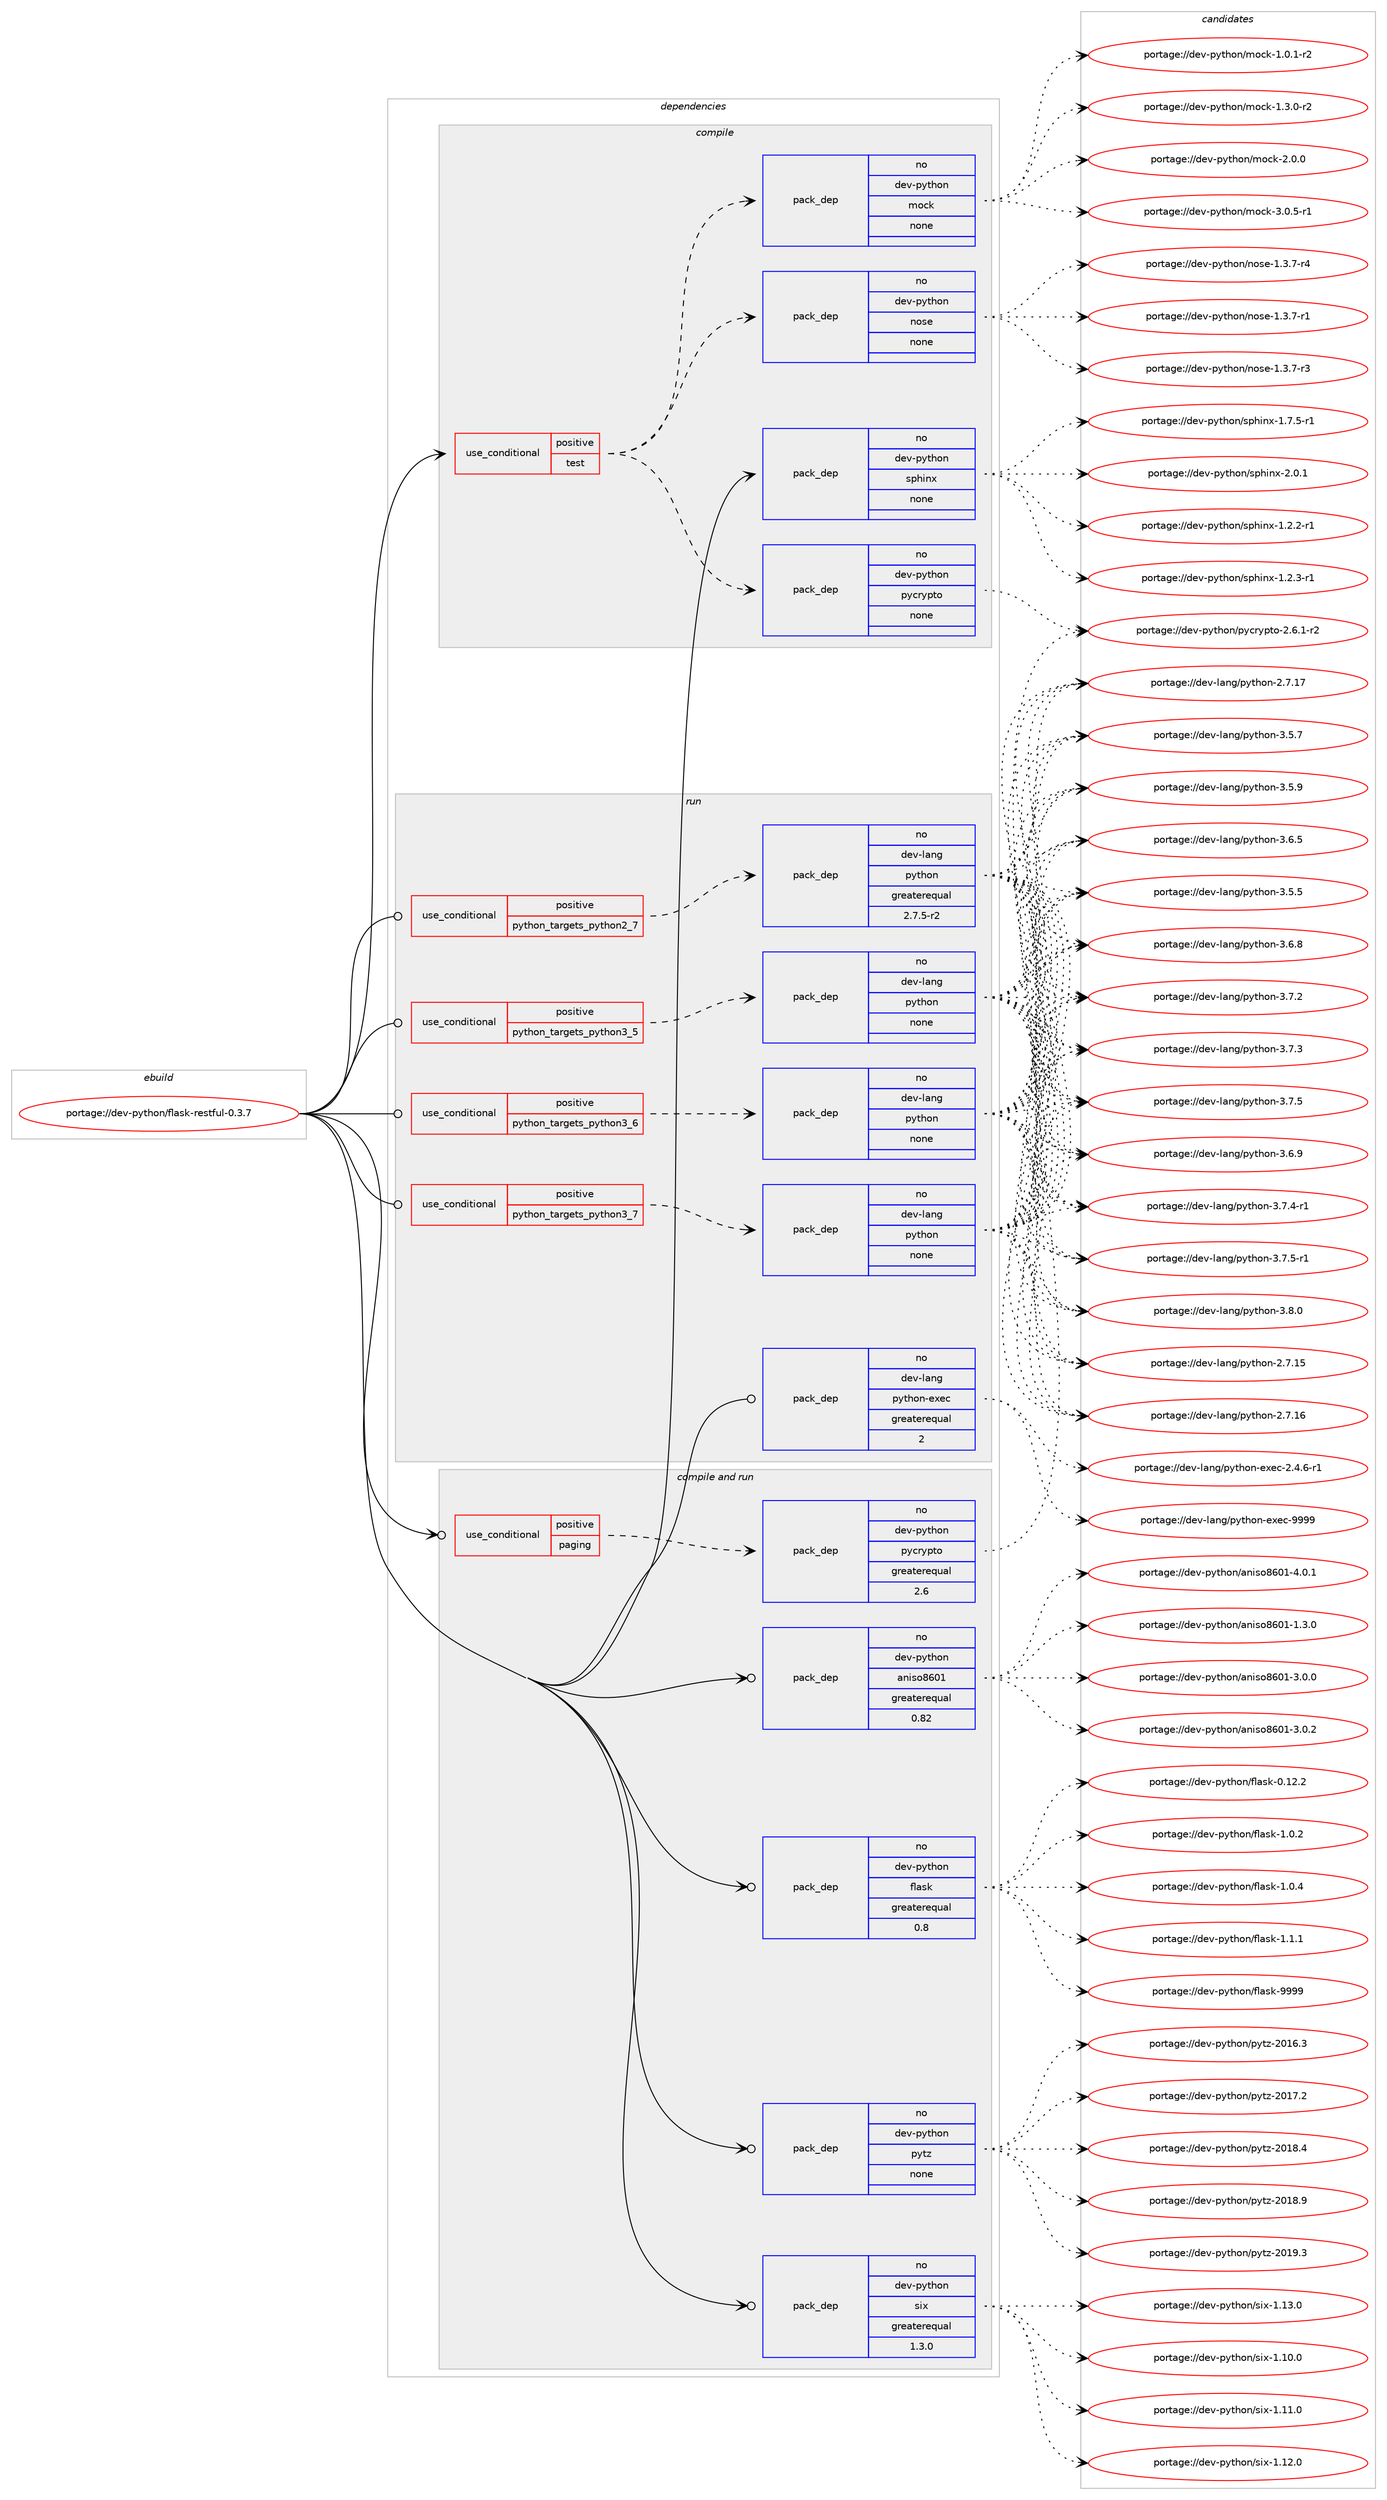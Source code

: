 digraph prolog {

# *************
# Graph options
# *************

newrank=true;
concentrate=true;
compound=true;
graph [rankdir=LR,fontname=Helvetica,fontsize=10,ranksep=1.5];#, ranksep=2.5, nodesep=0.2];
edge  [arrowhead=vee];
node  [fontname=Helvetica,fontsize=10];

# **********
# The ebuild
# **********

subgraph cluster_leftcol {
color=gray;
rank=same;
label=<<i>ebuild</i>>;
id [label="portage://dev-python/flask-restful-0.3.7", color=red, width=4, href="../dev-python/flask-restful-0.3.7.svg"];
}

# ****************
# The dependencies
# ****************

subgraph cluster_midcol {
color=gray;
label=<<i>dependencies</i>>;
subgraph cluster_compile {
fillcolor="#eeeeee";
style=filled;
label=<<i>compile</i>>;
subgraph cond28823 {
dependency140126 [label=<<TABLE BORDER="0" CELLBORDER="1" CELLSPACING="0" CELLPADDING="4"><TR><TD ROWSPAN="3" CELLPADDING="10">use_conditional</TD></TR><TR><TD>positive</TD></TR><TR><TD>test</TD></TR></TABLE>>, shape=none, color=red];
subgraph pack107985 {
dependency140127 [label=<<TABLE BORDER="0" CELLBORDER="1" CELLSPACING="0" CELLPADDING="4" WIDTH="220"><TR><TD ROWSPAN="6" CELLPADDING="30">pack_dep</TD></TR><TR><TD WIDTH="110">no</TD></TR><TR><TD>dev-python</TD></TR><TR><TD>mock</TD></TR><TR><TD>none</TD></TR><TR><TD></TD></TR></TABLE>>, shape=none, color=blue];
}
dependency140126:e -> dependency140127:w [weight=20,style="dashed",arrowhead="vee"];
subgraph pack107986 {
dependency140128 [label=<<TABLE BORDER="0" CELLBORDER="1" CELLSPACING="0" CELLPADDING="4" WIDTH="220"><TR><TD ROWSPAN="6" CELLPADDING="30">pack_dep</TD></TR><TR><TD WIDTH="110">no</TD></TR><TR><TD>dev-python</TD></TR><TR><TD>nose</TD></TR><TR><TD>none</TD></TR><TR><TD></TD></TR></TABLE>>, shape=none, color=blue];
}
dependency140126:e -> dependency140128:w [weight=20,style="dashed",arrowhead="vee"];
subgraph pack107987 {
dependency140129 [label=<<TABLE BORDER="0" CELLBORDER="1" CELLSPACING="0" CELLPADDING="4" WIDTH="220"><TR><TD ROWSPAN="6" CELLPADDING="30">pack_dep</TD></TR><TR><TD WIDTH="110">no</TD></TR><TR><TD>dev-python</TD></TR><TR><TD>pycrypto</TD></TR><TR><TD>none</TD></TR><TR><TD></TD></TR></TABLE>>, shape=none, color=blue];
}
dependency140126:e -> dependency140129:w [weight=20,style="dashed",arrowhead="vee"];
}
id:e -> dependency140126:w [weight=20,style="solid",arrowhead="vee"];
subgraph pack107988 {
dependency140130 [label=<<TABLE BORDER="0" CELLBORDER="1" CELLSPACING="0" CELLPADDING="4" WIDTH="220"><TR><TD ROWSPAN="6" CELLPADDING="30">pack_dep</TD></TR><TR><TD WIDTH="110">no</TD></TR><TR><TD>dev-python</TD></TR><TR><TD>sphinx</TD></TR><TR><TD>none</TD></TR><TR><TD></TD></TR></TABLE>>, shape=none, color=blue];
}
id:e -> dependency140130:w [weight=20,style="solid",arrowhead="vee"];
}
subgraph cluster_compileandrun {
fillcolor="#eeeeee";
style=filled;
label=<<i>compile and run</i>>;
subgraph cond28824 {
dependency140131 [label=<<TABLE BORDER="0" CELLBORDER="1" CELLSPACING="0" CELLPADDING="4"><TR><TD ROWSPAN="3" CELLPADDING="10">use_conditional</TD></TR><TR><TD>positive</TD></TR><TR><TD>paging</TD></TR></TABLE>>, shape=none, color=red];
subgraph pack107989 {
dependency140132 [label=<<TABLE BORDER="0" CELLBORDER="1" CELLSPACING="0" CELLPADDING="4" WIDTH="220"><TR><TD ROWSPAN="6" CELLPADDING="30">pack_dep</TD></TR><TR><TD WIDTH="110">no</TD></TR><TR><TD>dev-python</TD></TR><TR><TD>pycrypto</TD></TR><TR><TD>greaterequal</TD></TR><TR><TD>2.6</TD></TR></TABLE>>, shape=none, color=blue];
}
dependency140131:e -> dependency140132:w [weight=20,style="dashed",arrowhead="vee"];
}
id:e -> dependency140131:w [weight=20,style="solid",arrowhead="odotvee"];
subgraph pack107990 {
dependency140133 [label=<<TABLE BORDER="0" CELLBORDER="1" CELLSPACING="0" CELLPADDING="4" WIDTH="220"><TR><TD ROWSPAN="6" CELLPADDING="30">pack_dep</TD></TR><TR><TD WIDTH="110">no</TD></TR><TR><TD>dev-python</TD></TR><TR><TD>aniso8601</TD></TR><TR><TD>greaterequal</TD></TR><TR><TD>0.82</TD></TR></TABLE>>, shape=none, color=blue];
}
id:e -> dependency140133:w [weight=20,style="solid",arrowhead="odotvee"];
subgraph pack107991 {
dependency140134 [label=<<TABLE BORDER="0" CELLBORDER="1" CELLSPACING="0" CELLPADDING="4" WIDTH="220"><TR><TD ROWSPAN="6" CELLPADDING="30">pack_dep</TD></TR><TR><TD WIDTH="110">no</TD></TR><TR><TD>dev-python</TD></TR><TR><TD>flask</TD></TR><TR><TD>greaterequal</TD></TR><TR><TD>0.8</TD></TR></TABLE>>, shape=none, color=blue];
}
id:e -> dependency140134:w [weight=20,style="solid",arrowhead="odotvee"];
subgraph pack107992 {
dependency140135 [label=<<TABLE BORDER="0" CELLBORDER="1" CELLSPACING="0" CELLPADDING="4" WIDTH="220"><TR><TD ROWSPAN="6" CELLPADDING="30">pack_dep</TD></TR><TR><TD WIDTH="110">no</TD></TR><TR><TD>dev-python</TD></TR><TR><TD>pytz</TD></TR><TR><TD>none</TD></TR><TR><TD></TD></TR></TABLE>>, shape=none, color=blue];
}
id:e -> dependency140135:w [weight=20,style="solid",arrowhead="odotvee"];
subgraph pack107993 {
dependency140136 [label=<<TABLE BORDER="0" CELLBORDER="1" CELLSPACING="0" CELLPADDING="4" WIDTH="220"><TR><TD ROWSPAN="6" CELLPADDING="30">pack_dep</TD></TR><TR><TD WIDTH="110">no</TD></TR><TR><TD>dev-python</TD></TR><TR><TD>six</TD></TR><TR><TD>greaterequal</TD></TR><TR><TD>1.3.0</TD></TR></TABLE>>, shape=none, color=blue];
}
id:e -> dependency140136:w [weight=20,style="solid",arrowhead="odotvee"];
}
subgraph cluster_run {
fillcolor="#eeeeee";
style=filled;
label=<<i>run</i>>;
subgraph cond28825 {
dependency140137 [label=<<TABLE BORDER="0" CELLBORDER="1" CELLSPACING="0" CELLPADDING="4"><TR><TD ROWSPAN="3" CELLPADDING="10">use_conditional</TD></TR><TR><TD>positive</TD></TR><TR><TD>python_targets_python2_7</TD></TR></TABLE>>, shape=none, color=red];
subgraph pack107994 {
dependency140138 [label=<<TABLE BORDER="0" CELLBORDER="1" CELLSPACING="0" CELLPADDING="4" WIDTH="220"><TR><TD ROWSPAN="6" CELLPADDING="30">pack_dep</TD></TR><TR><TD WIDTH="110">no</TD></TR><TR><TD>dev-lang</TD></TR><TR><TD>python</TD></TR><TR><TD>greaterequal</TD></TR><TR><TD>2.7.5-r2</TD></TR></TABLE>>, shape=none, color=blue];
}
dependency140137:e -> dependency140138:w [weight=20,style="dashed",arrowhead="vee"];
}
id:e -> dependency140137:w [weight=20,style="solid",arrowhead="odot"];
subgraph cond28826 {
dependency140139 [label=<<TABLE BORDER="0" CELLBORDER="1" CELLSPACING="0" CELLPADDING="4"><TR><TD ROWSPAN="3" CELLPADDING="10">use_conditional</TD></TR><TR><TD>positive</TD></TR><TR><TD>python_targets_python3_5</TD></TR></TABLE>>, shape=none, color=red];
subgraph pack107995 {
dependency140140 [label=<<TABLE BORDER="0" CELLBORDER="1" CELLSPACING="0" CELLPADDING="4" WIDTH="220"><TR><TD ROWSPAN="6" CELLPADDING="30">pack_dep</TD></TR><TR><TD WIDTH="110">no</TD></TR><TR><TD>dev-lang</TD></TR><TR><TD>python</TD></TR><TR><TD>none</TD></TR><TR><TD></TD></TR></TABLE>>, shape=none, color=blue];
}
dependency140139:e -> dependency140140:w [weight=20,style="dashed",arrowhead="vee"];
}
id:e -> dependency140139:w [weight=20,style="solid",arrowhead="odot"];
subgraph cond28827 {
dependency140141 [label=<<TABLE BORDER="0" CELLBORDER="1" CELLSPACING="0" CELLPADDING="4"><TR><TD ROWSPAN="3" CELLPADDING="10">use_conditional</TD></TR><TR><TD>positive</TD></TR><TR><TD>python_targets_python3_6</TD></TR></TABLE>>, shape=none, color=red];
subgraph pack107996 {
dependency140142 [label=<<TABLE BORDER="0" CELLBORDER="1" CELLSPACING="0" CELLPADDING="4" WIDTH="220"><TR><TD ROWSPAN="6" CELLPADDING="30">pack_dep</TD></TR><TR><TD WIDTH="110">no</TD></TR><TR><TD>dev-lang</TD></TR><TR><TD>python</TD></TR><TR><TD>none</TD></TR><TR><TD></TD></TR></TABLE>>, shape=none, color=blue];
}
dependency140141:e -> dependency140142:w [weight=20,style="dashed",arrowhead="vee"];
}
id:e -> dependency140141:w [weight=20,style="solid",arrowhead="odot"];
subgraph cond28828 {
dependency140143 [label=<<TABLE BORDER="0" CELLBORDER="1" CELLSPACING="0" CELLPADDING="4"><TR><TD ROWSPAN="3" CELLPADDING="10">use_conditional</TD></TR><TR><TD>positive</TD></TR><TR><TD>python_targets_python3_7</TD></TR></TABLE>>, shape=none, color=red];
subgraph pack107997 {
dependency140144 [label=<<TABLE BORDER="0" CELLBORDER="1" CELLSPACING="0" CELLPADDING="4" WIDTH="220"><TR><TD ROWSPAN="6" CELLPADDING="30">pack_dep</TD></TR><TR><TD WIDTH="110">no</TD></TR><TR><TD>dev-lang</TD></TR><TR><TD>python</TD></TR><TR><TD>none</TD></TR><TR><TD></TD></TR></TABLE>>, shape=none, color=blue];
}
dependency140143:e -> dependency140144:w [weight=20,style="dashed",arrowhead="vee"];
}
id:e -> dependency140143:w [weight=20,style="solid",arrowhead="odot"];
subgraph pack107998 {
dependency140145 [label=<<TABLE BORDER="0" CELLBORDER="1" CELLSPACING="0" CELLPADDING="4" WIDTH="220"><TR><TD ROWSPAN="6" CELLPADDING="30">pack_dep</TD></TR><TR><TD WIDTH="110">no</TD></TR><TR><TD>dev-lang</TD></TR><TR><TD>python-exec</TD></TR><TR><TD>greaterequal</TD></TR><TR><TD>2</TD></TR></TABLE>>, shape=none, color=blue];
}
id:e -> dependency140145:w [weight=20,style="solid",arrowhead="odot"];
}
}

# **************
# The candidates
# **************

subgraph cluster_choices {
rank=same;
color=gray;
label=<<i>candidates</i>>;

subgraph choice107985 {
color=black;
nodesep=1;
choiceportage1001011184511212111610411111047109111991074549464846494511450 [label="portage://dev-python/mock-1.0.1-r2", color=red, width=4,href="../dev-python/mock-1.0.1-r2.svg"];
choiceportage1001011184511212111610411111047109111991074549465146484511450 [label="portage://dev-python/mock-1.3.0-r2", color=red, width=4,href="../dev-python/mock-1.3.0-r2.svg"];
choiceportage100101118451121211161041111104710911199107455046484648 [label="portage://dev-python/mock-2.0.0", color=red, width=4,href="../dev-python/mock-2.0.0.svg"];
choiceportage1001011184511212111610411111047109111991074551464846534511449 [label="portage://dev-python/mock-3.0.5-r1", color=red, width=4,href="../dev-python/mock-3.0.5-r1.svg"];
dependency140127:e -> choiceportage1001011184511212111610411111047109111991074549464846494511450:w [style=dotted,weight="100"];
dependency140127:e -> choiceportage1001011184511212111610411111047109111991074549465146484511450:w [style=dotted,weight="100"];
dependency140127:e -> choiceportage100101118451121211161041111104710911199107455046484648:w [style=dotted,weight="100"];
dependency140127:e -> choiceportage1001011184511212111610411111047109111991074551464846534511449:w [style=dotted,weight="100"];
}
subgraph choice107986 {
color=black;
nodesep=1;
choiceportage10010111845112121116104111110471101111151014549465146554511449 [label="portage://dev-python/nose-1.3.7-r1", color=red, width=4,href="../dev-python/nose-1.3.7-r1.svg"];
choiceportage10010111845112121116104111110471101111151014549465146554511451 [label="portage://dev-python/nose-1.3.7-r3", color=red, width=4,href="../dev-python/nose-1.3.7-r3.svg"];
choiceportage10010111845112121116104111110471101111151014549465146554511452 [label="portage://dev-python/nose-1.3.7-r4", color=red, width=4,href="../dev-python/nose-1.3.7-r4.svg"];
dependency140128:e -> choiceportage10010111845112121116104111110471101111151014549465146554511449:w [style=dotted,weight="100"];
dependency140128:e -> choiceportage10010111845112121116104111110471101111151014549465146554511451:w [style=dotted,weight="100"];
dependency140128:e -> choiceportage10010111845112121116104111110471101111151014549465146554511452:w [style=dotted,weight="100"];
}
subgraph choice107987 {
color=black;
nodesep=1;
choiceportage1001011184511212111610411111047112121991141211121161114550465446494511450 [label="portage://dev-python/pycrypto-2.6.1-r2", color=red, width=4,href="../dev-python/pycrypto-2.6.1-r2.svg"];
dependency140129:e -> choiceportage1001011184511212111610411111047112121991141211121161114550465446494511450:w [style=dotted,weight="100"];
}
subgraph choice107988 {
color=black;
nodesep=1;
choiceportage10010111845112121116104111110471151121041051101204549465046504511449 [label="portage://dev-python/sphinx-1.2.2-r1", color=red, width=4,href="../dev-python/sphinx-1.2.2-r1.svg"];
choiceportage10010111845112121116104111110471151121041051101204549465046514511449 [label="portage://dev-python/sphinx-1.2.3-r1", color=red, width=4,href="../dev-python/sphinx-1.2.3-r1.svg"];
choiceportage10010111845112121116104111110471151121041051101204549465546534511449 [label="portage://dev-python/sphinx-1.7.5-r1", color=red, width=4,href="../dev-python/sphinx-1.7.5-r1.svg"];
choiceportage1001011184511212111610411111047115112104105110120455046484649 [label="portage://dev-python/sphinx-2.0.1", color=red, width=4,href="../dev-python/sphinx-2.0.1.svg"];
dependency140130:e -> choiceportage10010111845112121116104111110471151121041051101204549465046504511449:w [style=dotted,weight="100"];
dependency140130:e -> choiceportage10010111845112121116104111110471151121041051101204549465046514511449:w [style=dotted,weight="100"];
dependency140130:e -> choiceportage10010111845112121116104111110471151121041051101204549465546534511449:w [style=dotted,weight="100"];
dependency140130:e -> choiceportage1001011184511212111610411111047115112104105110120455046484649:w [style=dotted,weight="100"];
}
subgraph choice107989 {
color=black;
nodesep=1;
choiceportage1001011184511212111610411111047112121991141211121161114550465446494511450 [label="portage://dev-python/pycrypto-2.6.1-r2", color=red, width=4,href="../dev-python/pycrypto-2.6.1-r2.svg"];
dependency140132:e -> choiceportage1001011184511212111610411111047112121991141211121161114550465446494511450:w [style=dotted,weight="100"];
}
subgraph choice107990 {
color=black;
nodesep=1;
choiceportage10010111845112121116104111110479711010511511156544849454946514648 [label="portage://dev-python/aniso8601-1.3.0", color=red, width=4,href="../dev-python/aniso8601-1.3.0.svg"];
choiceportage10010111845112121116104111110479711010511511156544849455146484648 [label="portage://dev-python/aniso8601-3.0.0", color=red, width=4,href="../dev-python/aniso8601-3.0.0.svg"];
choiceportage10010111845112121116104111110479711010511511156544849455146484650 [label="portage://dev-python/aniso8601-3.0.2", color=red, width=4,href="../dev-python/aniso8601-3.0.2.svg"];
choiceportage10010111845112121116104111110479711010511511156544849455246484649 [label="portage://dev-python/aniso8601-4.0.1", color=red, width=4,href="../dev-python/aniso8601-4.0.1.svg"];
dependency140133:e -> choiceportage10010111845112121116104111110479711010511511156544849454946514648:w [style=dotted,weight="100"];
dependency140133:e -> choiceportage10010111845112121116104111110479711010511511156544849455146484648:w [style=dotted,weight="100"];
dependency140133:e -> choiceportage10010111845112121116104111110479711010511511156544849455146484650:w [style=dotted,weight="100"];
dependency140133:e -> choiceportage10010111845112121116104111110479711010511511156544849455246484649:w [style=dotted,weight="100"];
}
subgraph choice107991 {
color=black;
nodesep=1;
choiceportage10010111845112121116104111110471021089711510745484649504650 [label="portage://dev-python/flask-0.12.2", color=red, width=4,href="../dev-python/flask-0.12.2.svg"];
choiceportage100101118451121211161041111104710210897115107454946484650 [label="portage://dev-python/flask-1.0.2", color=red, width=4,href="../dev-python/flask-1.0.2.svg"];
choiceportage100101118451121211161041111104710210897115107454946484652 [label="portage://dev-python/flask-1.0.4", color=red, width=4,href="../dev-python/flask-1.0.4.svg"];
choiceportage100101118451121211161041111104710210897115107454946494649 [label="portage://dev-python/flask-1.1.1", color=red, width=4,href="../dev-python/flask-1.1.1.svg"];
choiceportage1001011184511212111610411111047102108971151074557575757 [label="portage://dev-python/flask-9999", color=red, width=4,href="../dev-python/flask-9999.svg"];
dependency140134:e -> choiceportage10010111845112121116104111110471021089711510745484649504650:w [style=dotted,weight="100"];
dependency140134:e -> choiceportage100101118451121211161041111104710210897115107454946484650:w [style=dotted,weight="100"];
dependency140134:e -> choiceportage100101118451121211161041111104710210897115107454946484652:w [style=dotted,weight="100"];
dependency140134:e -> choiceportage100101118451121211161041111104710210897115107454946494649:w [style=dotted,weight="100"];
dependency140134:e -> choiceportage1001011184511212111610411111047102108971151074557575757:w [style=dotted,weight="100"];
}
subgraph choice107992 {
color=black;
nodesep=1;
choiceportage100101118451121211161041111104711212111612245504849544651 [label="portage://dev-python/pytz-2016.3", color=red, width=4,href="../dev-python/pytz-2016.3.svg"];
choiceportage100101118451121211161041111104711212111612245504849554650 [label="portage://dev-python/pytz-2017.2", color=red, width=4,href="../dev-python/pytz-2017.2.svg"];
choiceportage100101118451121211161041111104711212111612245504849564652 [label="portage://dev-python/pytz-2018.4", color=red, width=4,href="../dev-python/pytz-2018.4.svg"];
choiceportage100101118451121211161041111104711212111612245504849564657 [label="portage://dev-python/pytz-2018.9", color=red, width=4,href="../dev-python/pytz-2018.9.svg"];
choiceportage100101118451121211161041111104711212111612245504849574651 [label="portage://dev-python/pytz-2019.3", color=red, width=4,href="../dev-python/pytz-2019.3.svg"];
dependency140135:e -> choiceportage100101118451121211161041111104711212111612245504849544651:w [style=dotted,weight="100"];
dependency140135:e -> choiceportage100101118451121211161041111104711212111612245504849554650:w [style=dotted,weight="100"];
dependency140135:e -> choiceportage100101118451121211161041111104711212111612245504849564652:w [style=dotted,weight="100"];
dependency140135:e -> choiceportage100101118451121211161041111104711212111612245504849564657:w [style=dotted,weight="100"];
dependency140135:e -> choiceportage100101118451121211161041111104711212111612245504849574651:w [style=dotted,weight="100"];
}
subgraph choice107993 {
color=black;
nodesep=1;
choiceportage100101118451121211161041111104711510512045494649484648 [label="portage://dev-python/six-1.10.0", color=red, width=4,href="../dev-python/six-1.10.0.svg"];
choiceportage100101118451121211161041111104711510512045494649494648 [label="portage://dev-python/six-1.11.0", color=red, width=4,href="../dev-python/six-1.11.0.svg"];
choiceportage100101118451121211161041111104711510512045494649504648 [label="portage://dev-python/six-1.12.0", color=red, width=4,href="../dev-python/six-1.12.0.svg"];
choiceportage100101118451121211161041111104711510512045494649514648 [label="portage://dev-python/six-1.13.0", color=red, width=4,href="../dev-python/six-1.13.0.svg"];
dependency140136:e -> choiceportage100101118451121211161041111104711510512045494649484648:w [style=dotted,weight="100"];
dependency140136:e -> choiceportage100101118451121211161041111104711510512045494649494648:w [style=dotted,weight="100"];
dependency140136:e -> choiceportage100101118451121211161041111104711510512045494649504648:w [style=dotted,weight="100"];
dependency140136:e -> choiceportage100101118451121211161041111104711510512045494649514648:w [style=dotted,weight="100"];
}
subgraph choice107994 {
color=black;
nodesep=1;
choiceportage10010111845108971101034711212111610411111045504655464953 [label="portage://dev-lang/python-2.7.15", color=red, width=4,href="../dev-lang/python-2.7.15.svg"];
choiceportage10010111845108971101034711212111610411111045504655464954 [label="portage://dev-lang/python-2.7.16", color=red, width=4,href="../dev-lang/python-2.7.16.svg"];
choiceportage10010111845108971101034711212111610411111045504655464955 [label="portage://dev-lang/python-2.7.17", color=red, width=4,href="../dev-lang/python-2.7.17.svg"];
choiceportage100101118451089711010347112121116104111110455146534653 [label="portage://dev-lang/python-3.5.5", color=red, width=4,href="../dev-lang/python-3.5.5.svg"];
choiceportage100101118451089711010347112121116104111110455146534655 [label="portage://dev-lang/python-3.5.7", color=red, width=4,href="../dev-lang/python-3.5.7.svg"];
choiceportage100101118451089711010347112121116104111110455146534657 [label="portage://dev-lang/python-3.5.9", color=red, width=4,href="../dev-lang/python-3.5.9.svg"];
choiceportage100101118451089711010347112121116104111110455146544653 [label="portage://dev-lang/python-3.6.5", color=red, width=4,href="../dev-lang/python-3.6.5.svg"];
choiceportage100101118451089711010347112121116104111110455146544656 [label="portage://dev-lang/python-3.6.8", color=red, width=4,href="../dev-lang/python-3.6.8.svg"];
choiceportage100101118451089711010347112121116104111110455146544657 [label="portage://dev-lang/python-3.6.9", color=red, width=4,href="../dev-lang/python-3.6.9.svg"];
choiceportage100101118451089711010347112121116104111110455146554650 [label="portage://dev-lang/python-3.7.2", color=red, width=4,href="../dev-lang/python-3.7.2.svg"];
choiceportage100101118451089711010347112121116104111110455146554651 [label="portage://dev-lang/python-3.7.3", color=red, width=4,href="../dev-lang/python-3.7.3.svg"];
choiceportage1001011184510897110103471121211161041111104551465546524511449 [label="portage://dev-lang/python-3.7.4-r1", color=red, width=4,href="../dev-lang/python-3.7.4-r1.svg"];
choiceportage100101118451089711010347112121116104111110455146554653 [label="portage://dev-lang/python-3.7.5", color=red, width=4,href="../dev-lang/python-3.7.5.svg"];
choiceportage1001011184510897110103471121211161041111104551465546534511449 [label="portage://dev-lang/python-3.7.5-r1", color=red, width=4,href="../dev-lang/python-3.7.5-r1.svg"];
choiceportage100101118451089711010347112121116104111110455146564648 [label="portage://dev-lang/python-3.8.0", color=red, width=4,href="../dev-lang/python-3.8.0.svg"];
dependency140138:e -> choiceportage10010111845108971101034711212111610411111045504655464953:w [style=dotted,weight="100"];
dependency140138:e -> choiceportage10010111845108971101034711212111610411111045504655464954:w [style=dotted,weight="100"];
dependency140138:e -> choiceportage10010111845108971101034711212111610411111045504655464955:w [style=dotted,weight="100"];
dependency140138:e -> choiceportage100101118451089711010347112121116104111110455146534653:w [style=dotted,weight="100"];
dependency140138:e -> choiceportage100101118451089711010347112121116104111110455146534655:w [style=dotted,weight="100"];
dependency140138:e -> choiceportage100101118451089711010347112121116104111110455146534657:w [style=dotted,weight="100"];
dependency140138:e -> choiceportage100101118451089711010347112121116104111110455146544653:w [style=dotted,weight="100"];
dependency140138:e -> choiceportage100101118451089711010347112121116104111110455146544656:w [style=dotted,weight="100"];
dependency140138:e -> choiceportage100101118451089711010347112121116104111110455146544657:w [style=dotted,weight="100"];
dependency140138:e -> choiceportage100101118451089711010347112121116104111110455146554650:w [style=dotted,weight="100"];
dependency140138:e -> choiceportage100101118451089711010347112121116104111110455146554651:w [style=dotted,weight="100"];
dependency140138:e -> choiceportage1001011184510897110103471121211161041111104551465546524511449:w [style=dotted,weight="100"];
dependency140138:e -> choiceportage100101118451089711010347112121116104111110455146554653:w [style=dotted,weight="100"];
dependency140138:e -> choiceportage1001011184510897110103471121211161041111104551465546534511449:w [style=dotted,weight="100"];
dependency140138:e -> choiceportage100101118451089711010347112121116104111110455146564648:w [style=dotted,weight="100"];
}
subgraph choice107995 {
color=black;
nodesep=1;
choiceportage10010111845108971101034711212111610411111045504655464953 [label="portage://dev-lang/python-2.7.15", color=red, width=4,href="../dev-lang/python-2.7.15.svg"];
choiceportage10010111845108971101034711212111610411111045504655464954 [label="portage://dev-lang/python-2.7.16", color=red, width=4,href="../dev-lang/python-2.7.16.svg"];
choiceportage10010111845108971101034711212111610411111045504655464955 [label="portage://dev-lang/python-2.7.17", color=red, width=4,href="../dev-lang/python-2.7.17.svg"];
choiceportage100101118451089711010347112121116104111110455146534653 [label="portage://dev-lang/python-3.5.5", color=red, width=4,href="../dev-lang/python-3.5.5.svg"];
choiceportage100101118451089711010347112121116104111110455146534655 [label="portage://dev-lang/python-3.5.7", color=red, width=4,href="../dev-lang/python-3.5.7.svg"];
choiceportage100101118451089711010347112121116104111110455146534657 [label="portage://dev-lang/python-3.5.9", color=red, width=4,href="../dev-lang/python-3.5.9.svg"];
choiceportage100101118451089711010347112121116104111110455146544653 [label="portage://dev-lang/python-3.6.5", color=red, width=4,href="../dev-lang/python-3.6.5.svg"];
choiceportage100101118451089711010347112121116104111110455146544656 [label="portage://dev-lang/python-3.6.8", color=red, width=4,href="../dev-lang/python-3.6.8.svg"];
choiceportage100101118451089711010347112121116104111110455146544657 [label="portage://dev-lang/python-3.6.9", color=red, width=4,href="../dev-lang/python-3.6.9.svg"];
choiceportage100101118451089711010347112121116104111110455146554650 [label="portage://dev-lang/python-3.7.2", color=red, width=4,href="../dev-lang/python-3.7.2.svg"];
choiceportage100101118451089711010347112121116104111110455146554651 [label="portage://dev-lang/python-3.7.3", color=red, width=4,href="../dev-lang/python-3.7.3.svg"];
choiceportage1001011184510897110103471121211161041111104551465546524511449 [label="portage://dev-lang/python-3.7.4-r1", color=red, width=4,href="../dev-lang/python-3.7.4-r1.svg"];
choiceportage100101118451089711010347112121116104111110455146554653 [label="portage://dev-lang/python-3.7.5", color=red, width=4,href="../dev-lang/python-3.7.5.svg"];
choiceportage1001011184510897110103471121211161041111104551465546534511449 [label="portage://dev-lang/python-3.7.5-r1", color=red, width=4,href="../dev-lang/python-3.7.5-r1.svg"];
choiceportage100101118451089711010347112121116104111110455146564648 [label="portage://dev-lang/python-3.8.0", color=red, width=4,href="../dev-lang/python-3.8.0.svg"];
dependency140140:e -> choiceportage10010111845108971101034711212111610411111045504655464953:w [style=dotted,weight="100"];
dependency140140:e -> choiceportage10010111845108971101034711212111610411111045504655464954:w [style=dotted,weight="100"];
dependency140140:e -> choiceportage10010111845108971101034711212111610411111045504655464955:w [style=dotted,weight="100"];
dependency140140:e -> choiceportage100101118451089711010347112121116104111110455146534653:w [style=dotted,weight="100"];
dependency140140:e -> choiceportage100101118451089711010347112121116104111110455146534655:w [style=dotted,weight="100"];
dependency140140:e -> choiceportage100101118451089711010347112121116104111110455146534657:w [style=dotted,weight="100"];
dependency140140:e -> choiceportage100101118451089711010347112121116104111110455146544653:w [style=dotted,weight="100"];
dependency140140:e -> choiceportage100101118451089711010347112121116104111110455146544656:w [style=dotted,weight="100"];
dependency140140:e -> choiceportage100101118451089711010347112121116104111110455146544657:w [style=dotted,weight="100"];
dependency140140:e -> choiceportage100101118451089711010347112121116104111110455146554650:w [style=dotted,weight="100"];
dependency140140:e -> choiceportage100101118451089711010347112121116104111110455146554651:w [style=dotted,weight="100"];
dependency140140:e -> choiceportage1001011184510897110103471121211161041111104551465546524511449:w [style=dotted,weight="100"];
dependency140140:e -> choiceportage100101118451089711010347112121116104111110455146554653:w [style=dotted,weight="100"];
dependency140140:e -> choiceportage1001011184510897110103471121211161041111104551465546534511449:w [style=dotted,weight="100"];
dependency140140:e -> choiceportage100101118451089711010347112121116104111110455146564648:w [style=dotted,weight="100"];
}
subgraph choice107996 {
color=black;
nodesep=1;
choiceportage10010111845108971101034711212111610411111045504655464953 [label="portage://dev-lang/python-2.7.15", color=red, width=4,href="../dev-lang/python-2.7.15.svg"];
choiceportage10010111845108971101034711212111610411111045504655464954 [label="portage://dev-lang/python-2.7.16", color=red, width=4,href="../dev-lang/python-2.7.16.svg"];
choiceportage10010111845108971101034711212111610411111045504655464955 [label="portage://dev-lang/python-2.7.17", color=red, width=4,href="../dev-lang/python-2.7.17.svg"];
choiceportage100101118451089711010347112121116104111110455146534653 [label="portage://dev-lang/python-3.5.5", color=red, width=4,href="../dev-lang/python-3.5.5.svg"];
choiceportage100101118451089711010347112121116104111110455146534655 [label="portage://dev-lang/python-3.5.7", color=red, width=4,href="../dev-lang/python-3.5.7.svg"];
choiceportage100101118451089711010347112121116104111110455146534657 [label="portage://dev-lang/python-3.5.9", color=red, width=4,href="../dev-lang/python-3.5.9.svg"];
choiceportage100101118451089711010347112121116104111110455146544653 [label="portage://dev-lang/python-3.6.5", color=red, width=4,href="../dev-lang/python-3.6.5.svg"];
choiceportage100101118451089711010347112121116104111110455146544656 [label="portage://dev-lang/python-3.6.8", color=red, width=4,href="../dev-lang/python-3.6.8.svg"];
choiceportage100101118451089711010347112121116104111110455146544657 [label="portage://dev-lang/python-3.6.9", color=red, width=4,href="../dev-lang/python-3.6.9.svg"];
choiceportage100101118451089711010347112121116104111110455146554650 [label="portage://dev-lang/python-3.7.2", color=red, width=4,href="../dev-lang/python-3.7.2.svg"];
choiceportage100101118451089711010347112121116104111110455146554651 [label="portage://dev-lang/python-3.7.3", color=red, width=4,href="../dev-lang/python-3.7.3.svg"];
choiceportage1001011184510897110103471121211161041111104551465546524511449 [label="portage://dev-lang/python-3.7.4-r1", color=red, width=4,href="../dev-lang/python-3.7.4-r1.svg"];
choiceportage100101118451089711010347112121116104111110455146554653 [label="portage://dev-lang/python-3.7.5", color=red, width=4,href="../dev-lang/python-3.7.5.svg"];
choiceportage1001011184510897110103471121211161041111104551465546534511449 [label="portage://dev-lang/python-3.7.5-r1", color=red, width=4,href="../dev-lang/python-3.7.5-r1.svg"];
choiceportage100101118451089711010347112121116104111110455146564648 [label="portage://dev-lang/python-3.8.0", color=red, width=4,href="../dev-lang/python-3.8.0.svg"];
dependency140142:e -> choiceportage10010111845108971101034711212111610411111045504655464953:w [style=dotted,weight="100"];
dependency140142:e -> choiceportage10010111845108971101034711212111610411111045504655464954:w [style=dotted,weight="100"];
dependency140142:e -> choiceportage10010111845108971101034711212111610411111045504655464955:w [style=dotted,weight="100"];
dependency140142:e -> choiceportage100101118451089711010347112121116104111110455146534653:w [style=dotted,weight="100"];
dependency140142:e -> choiceportage100101118451089711010347112121116104111110455146534655:w [style=dotted,weight="100"];
dependency140142:e -> choiceportage100101118451089711010347112121116104111110455146534657:w [style=dotted,weight="100"];
dependency140142:e -> choiceportage100101118451089711010347112121116104111110455146544653:w [style=dotted,weight="100"];
dependency140142:e -> choiceportage100101118451089711010347112121116104111110455146544656:w [style=dotted,weight="100"];
dependency140142:e -> choiceportage100101118451089711010347112121116104111110455146544657:w [style=dotted,weight="100"];
dependency140142:e -> choiceportage100101118451089711010347112121116104111110455146554650:w [style=dotted,weight="100"];
dependency140142:e -> choiceportage100101118451089711010347112121116104111110455146554651:w [style=dotted,weight="100"];
dependency140142:e -> choiceportage1001011184510897110103471121211161041111104551465546524511449:w [style=dotted,weight="100"];
dependency140142:e -> choiceportage100101118451089711010347112121116104111110455146554653:w [style=dotted,weight="100"];
dependency140142:e -> choiceportage1001011184510897110103471121211161041111104551465546534511449:w [style=dotted,weight="100"];
dependency140142:e -> choiceportage100101118451089711010347112121116104111110455146564648:w [style=dotted,weight="100"];
}
subgraph choice107997 {
color=black;
nodesep=1;
choiceportage10010111845108971101034711212111610411111045504655464953 [label="portage://dev-lang/python-2.7.15", color=red, width=4,href="../dev-lang/python-2.7.15.svg"];
choiceportage10010111845108971101034711212111610411111045504655464954 [label="portage://dev-lang/python-2.7.16", color=red, width=4,href="../dev-lang/python-2.7.16.svg"];
choiceportage10010111845108971101034711212111610411111045504655464955 [label="portage://dev-lang/python-2.7.17", color=red, width=4,href="../dev-lang/python-2.7.17.svg"];
choiceportage100101118451089711010347112121116104111110455146534653 [label="portage://dev-lang/python-3.5.5", color=red, width=4,href="../dev-lang/python-3.5.5.svg"];
choiceportage100101118451089711010347112121116104111110455146534655 [label="portage://dev-lang/python-3.5.7", color=red, width=4,href="../dev-lang/python-3.5.7.svg"];
choiceportage100101118451089711010347112121116104111110455146534657 [label="portage://dev-lang/python-3.5.9", color=red, width=4,href="../dev-lang/python-3.5.9.svg"];
choiceportage100101118451089711010347112121116104111110455146544653 [label="portage://dev-lang/python-3.6.5", color=red, width=4,href="../dev-lang/python-3.6.5.svg"];
choiceportage100101118451089711010347112121116104111110455146544656 [label="portage://dev-lang/python-3.6.8", color=red, width=4,href="../dev-lang/python-3.6.8.svg"];
choiceportage100101118451089711010347112121116104111110455146544657 [label="portage://dev-lang/python-3.6.9", color=red, width=4,href="../dev-lang/python-3.6.9.svg"];
choiceportage100101118451089711010347112121116104111110455146554650 [label="portage://dev-lang/python-3.7.2", color=red, width=4,href="../dev-lang/python-3.7.2.svg"];
choiceportage100101118451089711010347112121116104111110455146554651 [label="portage://dev-lang/python-3.7.3", color=red, width=4,href="../dev-lang/python-3.7.3.svg"];
choiceportage1001011184510897110103471121211161041111104551465546524511449 [label="portage://dev-lang/python-3.7.4-r1", color=red, width=4,href="../dev-lang/python-3.7.4-r1.svg"];
choiceportage100101118451089711010347112121116104111110455146554653 [label="portage://dev-lang/python-3.7.5", color=red, width=4,href="../dev-lang/python-3.7.5.svg"];
choiceportage1001011184510897110103471121211161041111104551465546534511449 [label="portage://dev-lang/python-3.7.5-r1", color=red, width=4,href="../dev-lang/python-3.7.5-r1.svg"];
choiceportage100101118451089711010347112121116104111110455146564648 [label="portage://dev-lang/python-3.8.0", color=red, width=4,href="../dev-lang/python-3.8.0.svg"];
dependency140144:e -> choiceportage10010111845108971101034711212111610411111045504655464953:w [style=dotted,weight="100"];
dependency140144:e -> choiceportage10010111845108971101034711212111610411111045504655464954:w [style=dotted,weight="100"];
dependency140144:e -> choiceportage10010111845108971101034711212111610411111045504655464955:w [style=dotted,weight="100"];
dependency140144:e -> choiceportage100101118451089711010347112121116104111110455146534653:w [style=dotted,weight="100"];
dependency140144:e -> choiceportage100101118451089711010347112121116104111110455146534655:w [style=dotted,weight="100"];
dependency140144:e -> choiceportage100101118451089711010347112121116104111110455146534657:w [style=dotted,weight="100"];
dependency140144:e -> choiceportage100101118451089711010347112121116104111110455146544653:w [style=dotted,weight="100"];
dependency140144:e -> choiceportage100101118451089711010347112121116104111110455146544656:w [style=dotted,weight="100"];
dependency140144:e -> choiceportage100101118451089711010347112121116104111110455146544657:w [style=dotted,weight="100"];
dependency140144:e -> choiceportage100101118451089711010347112121116104111110455146554650:w [style=dotted,weight="100"];
dependency140144:e -> choiceportage100101118451089711010347112121116104111110455146554651:w [style=dotted,weight="100"];
dependency140144:e -> choiceportage1001011184510897110103471121211161041111104551465546524511449:w [style=dotted,weight="100"];
dependency140144:e -> choiceportage100101118451089711010347112121116104111110455146554653:w [style=dotted,weight="100"];
dependency140144:e -> choiceportage1001011184510897110103471121211161041111104551465546534511449:w [style=dotted,weight="100"];
dependency140144:e -> choiceportage100101118451089711010347112121116104111110455146564648:w [style=dotted,weight="100"];
}
subgraph choice107998 {
color=black;
nodesep=1;
choiceportage10010111845108971101034711212111610411111045101120101994550465246544511449 [label="portage://dev-lang/python-exec-2.4.6-r1", color=red, width=4,href="../dev-lang/python-exec-2.4.6-r1.svg"];
choiceportage10010111845108971101034711212111610411111045101120101994557575757 [label="portage://dev-lang/python-exec-9999", color=red, width=4,href="../dev-lang/python-exec-9999.svg"];
dependency140145:e -> choiceportage10010111845108971101034711212111610411111045101120101994550465246544511449:w [style=dotted,weight="100"];
dependency140145:e -> choiceportage10010111845108971101034711212111610411111045101120101994557575757:w [style=dotted,weight="100"];
}
}

}
